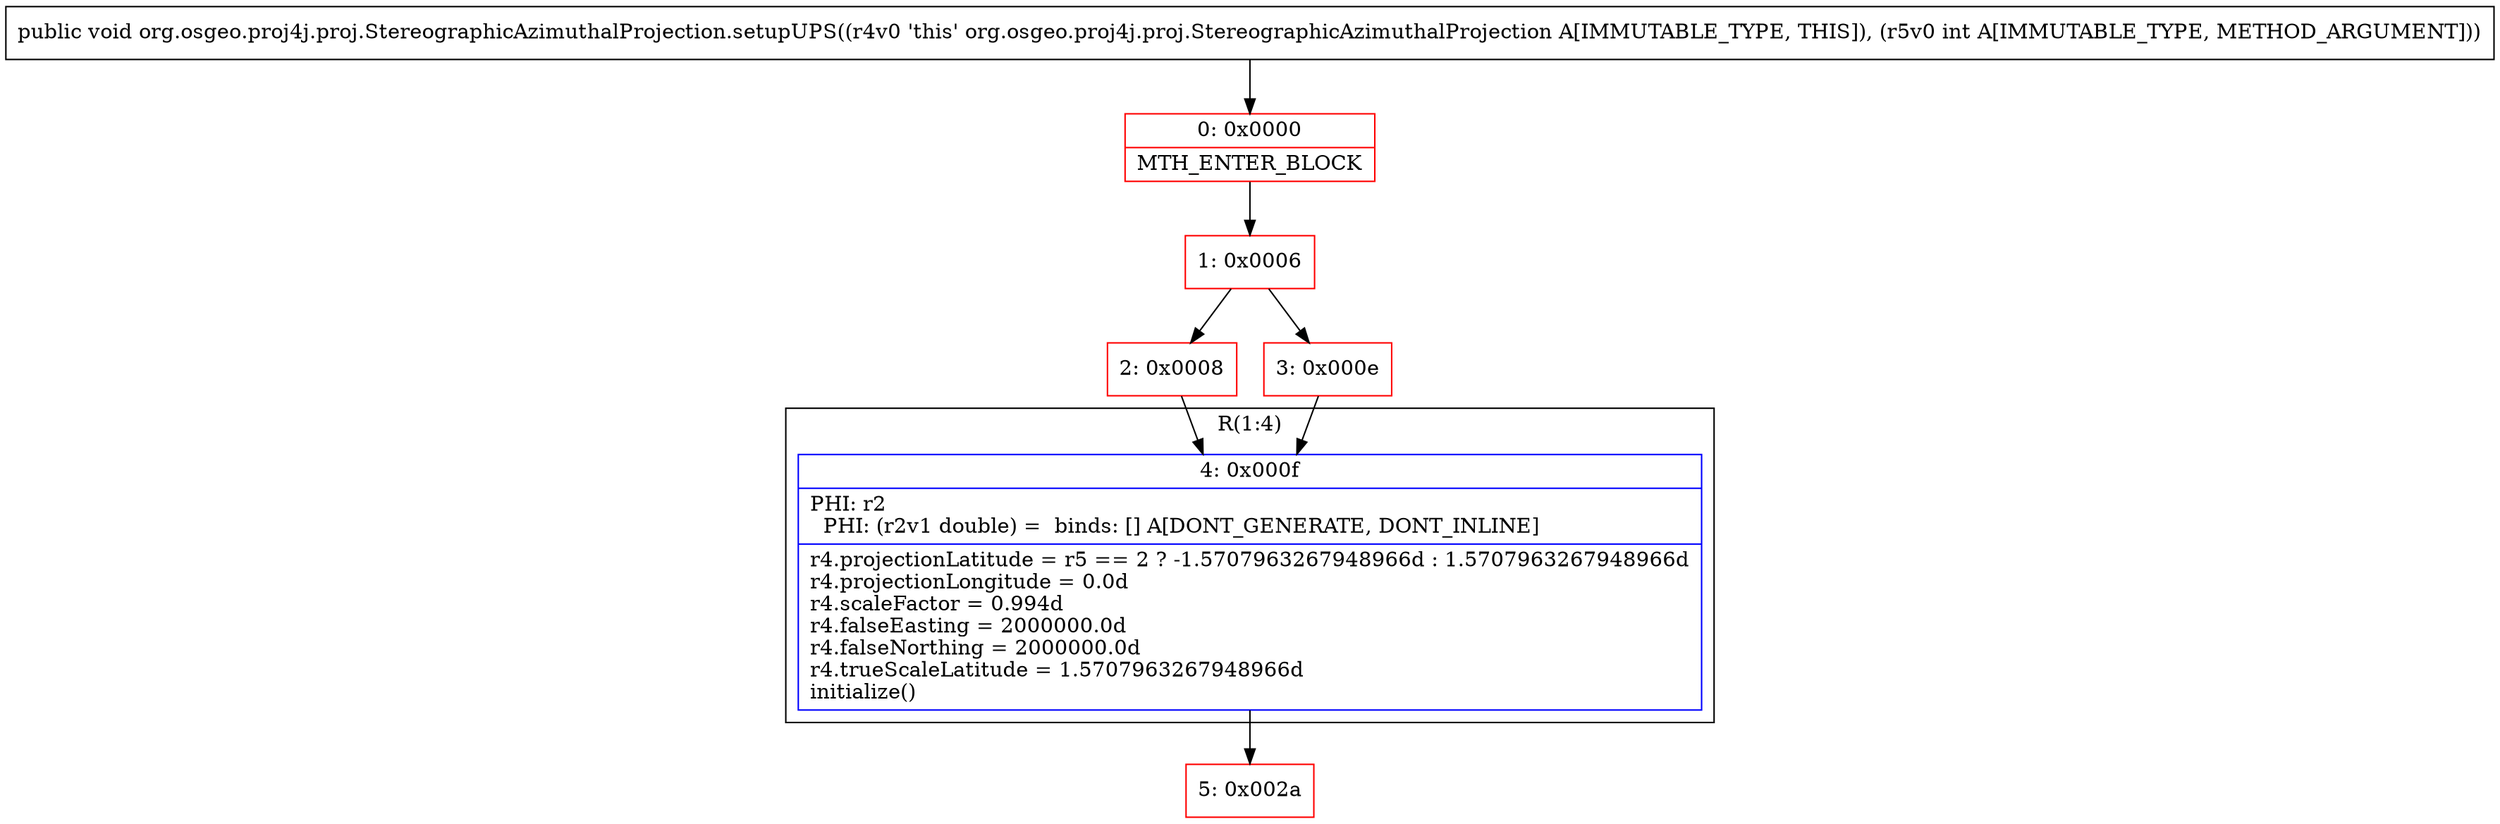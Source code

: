 digraph "CFG fororg.osgeo.proj4j.proj.StereographicAzimuthalProjection.setupUPS(I)V" {
subgraph cluster_Region_1674040034 {
label = "R(1:4)";
node [shape=record,color=blue];
Node_4 [shape=record,label="{4\:\ 0x000f|PHI: r2 \l  PHI: (r2v1 double) =  binds: [] A[DONT_GENERATE, DONT_INLINE]\l|r4.projectionLatitude = r5 == 2 ? \-1.5707963267948966d : 1.5707963267948966d\lr4.projectionLongitude = 0.0d\lr4.scaleFactor = 0.994d\lr4.falseEasting = 2000000.0d\lr4.falseNorthing = 2000000.0d\lr4.trueScaleLatitude = 1.5707963267948966d\linitialize()\l}"];
}
Node_0 [shape=record,color=red,label="{0\:\ 0x0000|MTH_ENTER_BLOCK\l}"];
Node_1 [shape=record,color=red,label="{1\:\ 0x0006}"];
Node_2 [shape=record,color=red,label="{2\:\ 0x0008}"];
Node_3 [shape=record,color=red,label="{3\:\ 0x000e}"];
Node_5 [shape=record,color=red,label="{5\:\ 0x002a}"];
MethodNode[shape=record,label="{public void org.osgeo.proj4j.proj.StereographicAzimuthalProjection.setupUPS((r4v0 'this' org.osgeo.proj4j.proj.StereographicAzimuthalProjection A[IMMUTABLE_TYPE, THIS]), (r5v0 int A[IMMUTABLE_TYPE, METHOD_ARGUMENT])) }"];
MethodNode -> Node_0;
Node_4 -> Node_5;
Node_0 -> Node_1;
Node_1 -> Node_2;
Node_1 -> Node_3;
Node_2 -> Node_4;
Node_3 -> Node_4;
}

